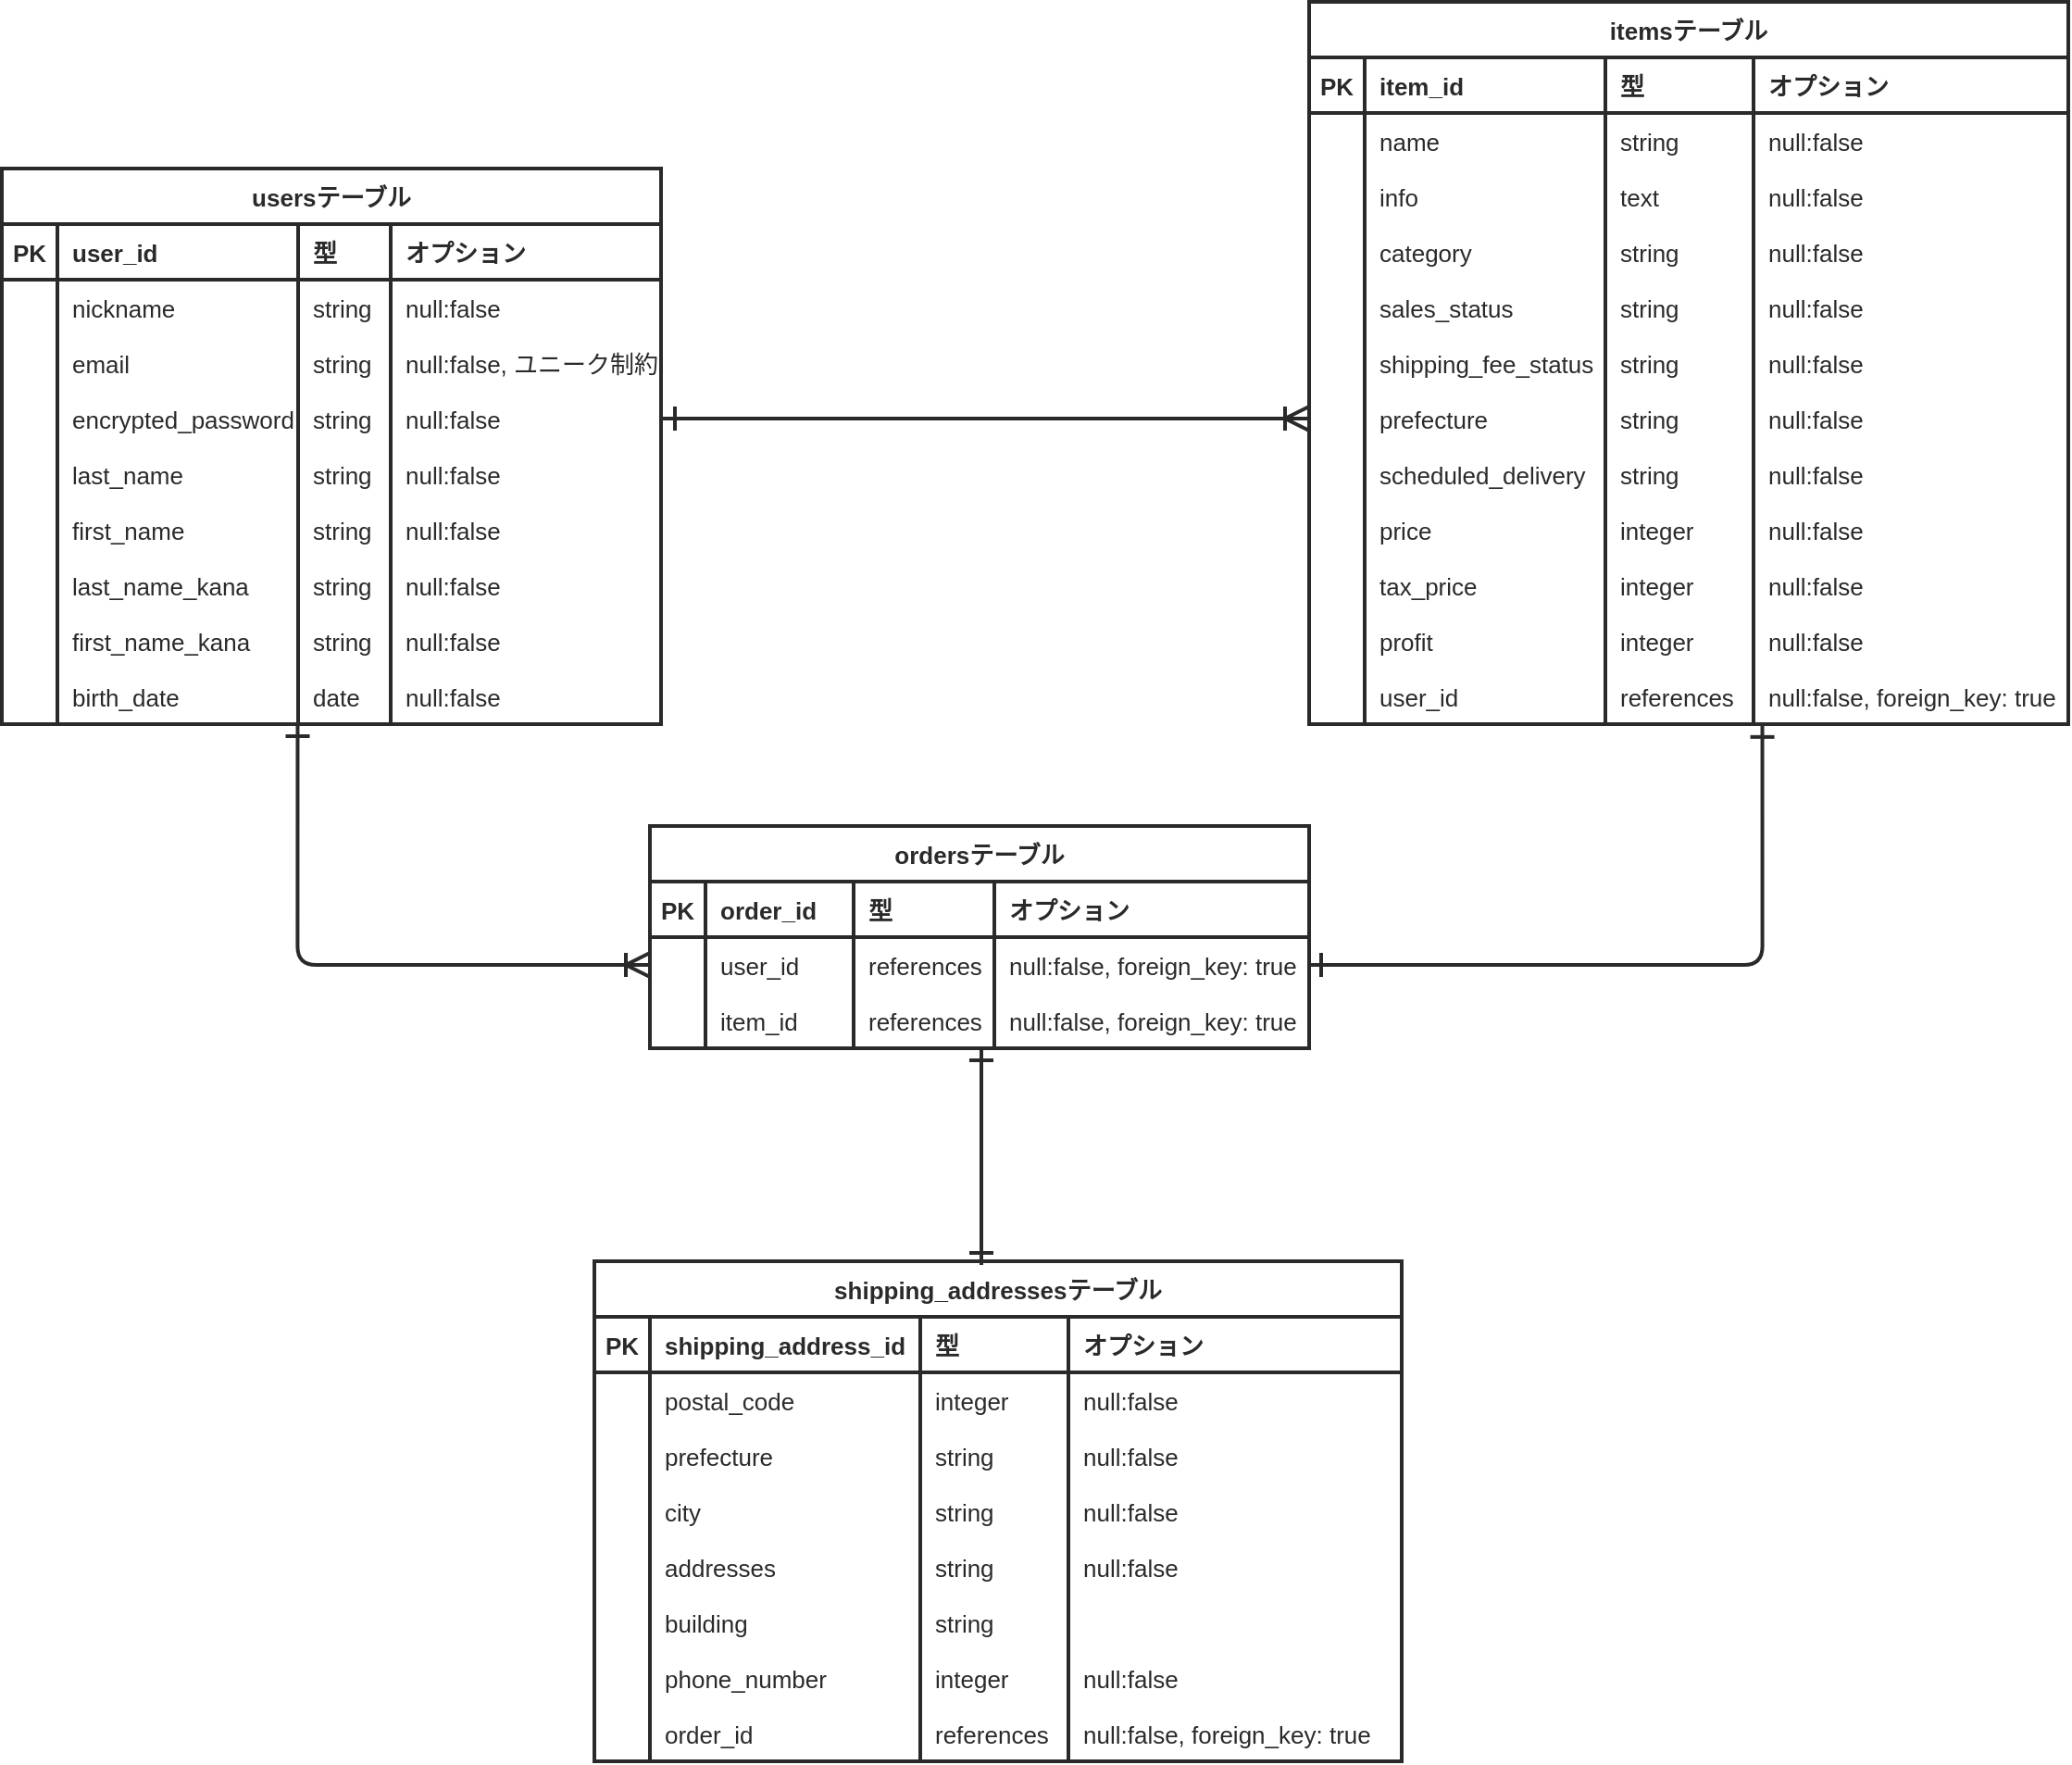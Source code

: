 <mxfile>
    <diagram id="HP16Yl0xbxl8iG3GpK2B" name="ページ1">
        <mxGraphModel dx="1555" dy="680" grid="1" gridSize="10" guides="1" tooltips="1" connect="1" arrows="1" fold="1" page="1" pageScale="1" pageWidth="827" pageHeight="1169" background="#FFFFFF" math="0" shadow="0">
            <root>
                <mxCell id="0"/>
                <mxCell id="1" parent="0"/>
                <mxCell id="45" value="usersテーブル" style="shape=table;startSize=30;container=1;collapsible=1;childLayout=tableLayout;fixedRows=1;rowLines=0;fontStyle=1;align=center;resizeLast=1;perimeterSpacing=1;fontColor=#2A2A2A;strokeColor=#2A2A2A;fontSize=13;strokeWidth=2;" parent="1" vertex="1">
                    <mxGeometry x="-106" y="170" width="356" height="300" as="geometry"/>
                </mxCell>
                <mxCell id="46" value="" style="shape=partialRectangle;collapsible=0;dropTarget=0;pointerEvents=0;fillColor=none;top=0;left=0;bottom=1;right=0;points=[[0,0.5],[1,0.5]];portConstraint=eastwest;perimeterSpacing=1;fontColor=#2A2A2A;strokeColor=#2A2A2A;fontSize=13;strokeWidth=2;" parent="45" vertex="1">
                    <mxGeometry y="30" width="356" height="30" as="geometry"/>
                </mxCell>
                <mxCell id="47" value="PK" style="shape=partialRectangle;connectable=0;fillColor=none;top=0;left=0;bottom=0;right=0;fontStyle=1;overflow=hidden;perimeterSpacing=1;fontColor=#2A2A2A;strokeColor=#2A2A2A;fontSize=13;strokeWidth=2;" parent="46" vertex="1">
                    <mxGeometry width="30" height="30" as="geometry"/>
                </mxCell>
                <mxCell id="48" value="user_id" style="shape=partialRectangle;connectable=0;fillColor=none;top=0;left=0;bottom=0;right=0;align=left;spacingLeft=6;fontStyle=1;overflow=hidden;perimeterSpacing=1;fontColor=#2A2A2A;strokeColor=#2A2A2A;fontSize=13;strokeWidth=2;" parent="46" vertex="1">
                    <mxGeometry x="30" width="130" height="30" as="geometry"/>
                </mxCell>
                <mxCell id="79" value="型" style="shape=partialRectangle;connectable=0;fillColor=none;top=0;left=0;bottom=0;right=0;align=left;spacingLeft=6;fontStyle=1;overflow=hidden;perimeterSpacing=1;fontColor=#2A2A2A;strokeColor=#2A2A2A;fontSize=13;strokeWidth=2;" parent="46" vertex="1">
                    <mxGeometry x="160" width="50" height="30" as="geometry"/>
                </mxCell>
                <mxCell id="88" value="オプション" style="shape=partialRectangle;connectable=0;fillColor=none;top=0;left=0;bottom=0;right=0;align=left;spacingLeft=6;fontStyle=1;overflow=hidden;perimeterSpacing=1;fontColor=#2A2A2A;strokeColor=#2A2A2A;fontSize=13;strokeWidth=2;" parent="46" vertex="1">
                    <mxGeometry x="210" width="146" height="30" as="geometry"/>
                </mxCell>
                <mxCell id="49" value="" style="shape=partialRectangle;collapsible=0;dropTarget=0;pointerEvents=0;fillColor=none;top=0;left=0;bottom=0;right=0;points=[[0,0.5],[1,0.5]];portConstraint=eastwest;perimeterSpacing=1;fontColor=#2A2A2A;strokeColor=#2A2A2A;fontSize=13;strokeWidth=2;" parent="45" vertex="1">
                    <mxGeometry y="60" width="356" height="30" as="geometry"/>
                </mxCell>
                <mxCell id="50" value="" style="shape=partialRectangle;connectable=0;fillColor=none;top=0;left=0;bottom=0;right=0;editable=1;overflow=hidden;perimeterSpacing=1;fontColor=#2A2A2A;strokeColor=#2A2A2A;fontSize=13;strokeWidth=2;" parent="49" vertex="1">
                    <mxGeometry width="30" height="30" as="geometry"/>
                </mxCell>
                <mxCell id="51" value="nickname" style="shape=partialRectangle;connectable=0;fillColor=none;top=0;left=0;bottom=0;right=0;align=left;spacingLeft=6;overflow=hidden;fontStyle=0;labelBorderColor=none;strokeWidth=2;perimeterSpacing=1;fontColor=#2A2A2A;strokeColor=#2A2A2A;fontSize=13;" parent="49" vertex="1">
                    <mxGeometry x="30" width="130" height="30" as="geometry"/>
                </mxCell>
                <mxCell id="80" value="string" style="shape=partialRectangle;connectable=0;fillColor=none;top=0;left=0;bottom=0;right=0;align=left;spacingLeft=6;overflow=hidden;fontStyle=0;labelBorderColor=none;strokeWidth=2;perimeterSpacing=1;fontColor=#2A2A2A;strokeColor=#2A2A2A;fontSize=13;" parent="49" vertex="1">
                    <mxGeometry x="160" width="50" height="30" as="geometry"/>
                </mxCell>
                <mxCell id="89" value="null:false" style="shape=partialRectangle;connectable=0;fillColor=none;top=0;left=0;bottom=0;right=0;align=left;spacingLeft=6;overflow=hidden;fontStyle=0;labelBorderColor=none;strokeWidth=2;perimeterSpacing=1;fontColor=#2A2A2A;strokeColor=#2A2A2A;fontSize=13;" parent="49" vertex="1">
                    <mxGeometry x="210" width="146" height="30" as="geometry"/>
                </mxCell>
                <mxCell id="52" value="" style="shape=partialRectangle;collapsible=0;dropTarget=0;pointerEvents=0;fillColor=none;top=0;left=0;bottom=0;right=0;points=[[0,0.5],[1,0.5]];portConstraint=eastwest;perimeterSpacing=1;fontColor=#2A2A2A;strokeColor=#2A2A2A;fontSize=13;strokeWidth=2;" parent="45" vertex="1">
                    <mxGeometry y="90" width="356" height="30" as="geometry"/>
                </mxCell>
                <mxCell id="53" value="" style="shape=partialRectangle;connectable=0;fillColor=none;top=0;left=0;bottom=0;right=0;editable=1;overflow=hidden;perimeterSpacing=1;fontColor=#2A2A2A;strokeColor=#2A2A2A;fontSize=13;strokeWidth=2;" parent="52" vertex="1">
                    <mxGeometry width="30" height="30" as="geometry"/>
                </mxCell>
                <mxCell id="54" value="email" style="shape=partialRectangle;connectable=0;fillColor=none;top=0;left=0;bottom=0;right=0;align=left;spacingLeft=6;overflow=hidden;perimeterSpacing=1;fontColor=#2A2A2A;strokeColor=#2A2A2A;fontSize=13;strokeWidth=2;" parent="52" vertex="1">
                    <mxGeometry x="30" width="130" height="30" as="geometry"/>
                </mxCell>
                <mxCell id="81" value="string" style="shape=partialRectangle;connectable=0;fillColor=none;top=0;left=0;bottom=0;right=0;align=left;spacingLeft=6;overflow=hidden;perimeterSpacing=1;fontColor=#2A2A2A;strokeColor=#2A2A2A;fontSize=13;strokeWidth=2;" parent="52" vertex="1">
                    <mxGeometry x="160" width="50" height="30" as="geometry"/>
                </mxCell>
                <mxCell id="90" value="null:false, ユニーク制約" style="shape=partialRectangle;connectable=0;fillColor=none;top=0;left=0;bottom=0;right=0;align=left;spacingLeft=6;overflow=hidden;perimeterSpacing=1;fontColor=#2A2A2A;strokeColor=#2A2A2A;fontSize=13;strokeWidth=2;" parent="52" vertex="1">
                    <mxGeometry x="210" width="146" height="30" as="geometry"/>
                </mxCell>
                <mxCell id="55" value="" style="shape=partialRectangle;collapsible=0;dropTarget=0;pointerEvents=0;fillColor=none;top=0;left=0;bottom=0;right=0;points=[[0,0.5],[1,0.5]];portConstraint=eastwest;perimeterSpacing=1;fontColor=#2A2A2A;strokeColor=#2A2A2A;fontSize=13;strokeWidth=2;" parent="45" vertex="1">
                    <mxGeometry y="120" width="356" height="30" as="geometry"/>
                </mxCell>
                <mxCell id="56" value="" style="shape=partialRectangle;connectable=0;fillColor=none;top=0;left=0;bottom=0;right=0;editable=1;overflow=hidden;perimeterSpacing=1;fontColor=#2A2A2A;strokeColor=#2A2A2A;fontSize=13;strokeWidth=2;" parent="55" vertex="1">
                    <mxGeometry width="30" height="30" as="geometry"/>
                </mxCell>
                <mxCell id="57" value="encrypted_password" style="shape=partialRectangle;connectable=0;fillColor=none;top=0;left=0;bottom=0;right=0;align=left;spacingLeft=6;overflow=hidden;perimeterSpacing=1;fontColor=#2A2A2A;strokeColor=#2A2A2A;fontSize=13;strokeWidth=2;" parent="55" vertex="1">
                    <mxGeometry x="30" width="130" height="30" as="geometry"/>
                </mxCell>
                <mxCell id="82" value="string" style="shape=partialRectangle;connectable=0;fillColor=none;top=0;left=0;bottom=0;right=0;align=left;spacingLeft=6;overflow=hidden;perimeterSpacing=1;fontColor=#2A2A2A;strokeColor=#2A2A2A;fontSize=13;strokeWidth=2;" parent="55" vertex="1">
                    <mxGeometry x="160" width="50" height="30" as="geometry"/>
                </mxCell>
                <mxCell id="91" value="null:false" style="shape=partialRectangle;connectable=0;fillColor=none;top=0;left=0;bottom=0;right=0;align=left;spacingLeft=6;overflow=hidden;perimeterSpacing=1;fontColor=#2A2A2A;strokeColor=#2A2A2A;fontSize=13;strokeWidth=2;" parent="55" vertex="1">
                    <mxGeometry x="210" width="146" height="30" as="geometry"/>
                </mxCell>
                <mxCell id="70" style="shape=partialRectangle;collapsible=0;dropTarget=0;pointerEvents=0;fillColor=none;top=0;left=0;bottom=0;right=0;points=[[0,0.5],[1,0.5]];portConstraint=eastwest;perimeterSpacing=1;fontColor=#2A2A2A;strokeColor=#2A2A2A;fontSize=13;strokeWidth=2;" parent="45" vertex="1">
                    <mxGeometry y="150" width="356" height="30" as="geometry"/>
                </mxCell>
                <mxCell id="71" style="shape=partialRectangle;connectable=0;fillColor=none;top=0;left=0;bottom=0;right=0;editable=1;overflow=hidden;perimeterSpacing=1;fontColor=#2A2A2A;strokeColor=#2A2A2A;fontSize=13;strokeWidth=2;" parent="70" vertex="1">
                    <mxGeometry width="30" height="30" as="geometry"/>
                </mxCell>
                <mxCell id="72" value="last_name" style="shape=partialRectangle;connectable=0;fillColor=none;top=0;left=0;bottom=0;right=0;align=left;spacingLeft=6;overflow=hidden;perimeterSpacing=1;fontColor=#2A2A2A;strokeColor=#2A2A2A;fontSize=13;strokeWidth=2;" parent="70" vertex="1">
                    <mxGeometry x="30" width="130" height="30" as="geometry"/>
                </mxCell>
                <mxCell id="83" value="string" style="shape=partialRectangle;connectable=0;fillColor=none;top=0;left=0;bottom=0;right=0;align=left;spacingLeft=6;overflow=hidden;perimeterSpacing=1;fontColor=#2A2A2A;strokeColor=#2A2A2A;fontSize=13;strokeWidth=2;" parent="70" vertex="1">
                    <mxGeometry x="160" width="50" height="30" as="geometry"/>
                </mxCell>
                <mxCell id="92" value="null:false" style="shape=partialRectangle;connectable=0;fillColor=none;top=0;left=0;bottom=0;right=0;align=left;spacingLeft=6;overflow=hidden;perimeterSpacing=1;fontColor=#2A2A2A;strokeColor=#2A2A2A;fontSize=13;strokeWidth=2;" parent="70" vertex="1">
                    <mxGeometry x="210" width="146" height="30" as="geometry"/>
                </mxCell>
                <mxCell id="67" style="shape=partialRectangle;collapsible=0;dropTarget=0;pointerEvents=0;fillColor=none;top=0;left=0;bottom=0;right=0;points=[[0,0.5],[1,0.5]];portConstraint=eastwest;perimeterSpacing=1;fontColor=#2A2A2A;strokeColor=#2A2A2A;fontSize=13;strokeWidth=2;" parent="45" vertex="1">
                    <mxGeometry y="180" width="356" height="30" as="geometry"/>
                </mxCell>
                <mxCell id="68" style="shape=partialRectangle;connectable=0;fillColor=none;top=0;left=0;bottom=0;right=0;editable=1;overflow=hidden;perimeterSpacing=1;fontColor=#2A2A2A;strokeColor=#2A2A2A;fontSize=13;strokeWidth=2;" parent="67" vertex="1">
                    <mxGeometry width="30" height="30" as="geometry"/>
                </mxCell>
                <mxCell id="69" value="first_name" style="shape=partialRectangle;connectable=0;fillColor=none;top=0;left=0;bottom=0;right=0;align=left;spacingLeft=6;overflow=hidden;perimeterSpacing=1;fontColor=#2A2A2A;strokeColor=#2A2A2A;fontSize=13;strokeWidth=2;" parent="67" vertex="1">
                    <mxGeometry x="30" width="130" height="30" as="geometry"/>
                </mxCell>
                <mxCell id="84" value="string" style="shape=partialRectangle;connectable=0;fillColor=none;top=0;left=0;bottom=0;right=0;align=left;spacingLeft=6;overflow=hidden;perimeterSpacing=1;fontColor=#2A2A2A;strokeColor=#2A2A2A;fontSize=13;strokeWidth=2;" parent="67" vertex="1">
                    <mxGeometry x="160" width="50" height="30" as="geometry"/>
                </mxCell>
                <mxCell id="93" value="null:false" style="shape=partialRectangle;connectable=0;fillColor=none;top=0;left=0;bottom=0;right=0;align=left;spacingLeft=6;overflow=hidden;perimeterSpacing=1;fontColor=#2A2A2A;strokeColor=#2A2A2A;fontSize=13;strokeWidth=2;" parent="67" vertex="1">
                    <mxGeometry x="210" width="146" height="30" as="geometry"/>
                </mxCell>
                <mxCell id="64" style="shape=partialRectangle;collapsible=0;dropTarget=0;pointerEvents=0;fillColor=none;top=0;left=0;bottom=0;right=0;points=[[0,0.5],[1,0.5]];portConstraint=eastwest;perimeterSpacing=1;fontColor=#2A2A2A;strokeColor=#2A2A2A;fontSize=13;strokeWidth=2;" parent="45" vertex="1">
                    <mxGeometry y="210" width="356" height="30" as="geometry"/>
                </mxCell>
                <mxCell id="65" style="shape=partialRectangle;connectable=0;fillColor=none;top=0;left=0;bottom=0;right=0;editable=1;overflow=hidden;perimeterSpacing=1;fontColor=#2A2A2A;strokeColor=#2A2A2A;fontSize=13;strokeWidth=2;" parent="64" vertex="1">
                    <mxGeometry width="30" height="30" as="geometry"/>
                </mxCell>
                <mxCell id="66" value="last_name_kana" style="shape=partialRectangle;connectable=0;fillColor=none;top=0;left=0;bottom=0;right=0;align=left;spacingLeft=6;overflow=hidden;perimeterSpacing=1;fontColor=#2A2A2A;strokeColor=#2A2A2A;fontSize=13;strokeWidth=2;" parent="64" vertex="1">
                    <mxGeometry x="30" width="130" height="30" as="geometry"/>
                </mxCell>
                <mxCell id="85" value="string" style="shape=partialRectangle;connectable=0;fillColor=none;top=0;left=0;bottom=0;right=0;align=left;spacingLeft=6;overflow=hidden;perimeterSpacing=1;fontColor=#2A2A2A;strokeColor=#2A2A2A;fontSize=13;strokeWidth=2;" parent="64" vertex="1">
                    <mxGeometry x="160" width="50" height="30" as="geometry"/>
                </mxCell>
                <mxCell id="94" value="null:false" style="shape=partialRectangle;connectable=0;fillColor=none;top=0;left=0;bottom=0;right=0;align=left;spacingLeft=6;overflow=hidden;perimeterSpacing=1;fontColor=#2A2A2A;strokeColor=#2A2A2A;fontSize=13;strokeWidth=2;" parent="64" vertex="1">
                    <mxGeometry x="210" width="146" height="30" as="geometry"/>
                </mxCell>
                <mxCell id="61" style="shape=partialRectangle;collapsible=0;dropTarget=0;pointerEvents=0;fillColor=none;top=0;left=0;bottom=0;right=0;points=[[0,0.5],[1,0.5]];portConstraint=eastwest;perimeterSpacing=1;fontColor=#2A2A2A;strokeColor=#2A2A2A;fontSize=13;strokeWidth=2;" parent="45" vertex="1">
                    <mxGeometry y="240" width="356" height="30" as="geometry"/>
                </mxCell>
                <mxCell id="62" style="shape=partialRectangle;connectable=0;fillColor=none;top=0;left=0;bottom=0;right=0;editable=1;overflow=hidden;perimeterSpacing=1;fontColor=#2A2A2A;strokeColor=#2A2A2A;fontSize=13;strokeWidth=2;" parent="61" vertex="1">
                    <mxGeometry width="30" height="30" as="geometry"/>
                </mxCell>
                <mxCell id="63" value="first_name_kana" style="shape=partialRectangle;connectable=0;fillColor=none;top=0;left=0;bottom=0;right=0;align=left;spacingLeft=6;overflow=hidden;perimeterSpacing=1;fontColor=#2A2A2A;strokeColor=#2A2A2A;fontSize=13;strokeWidth=2;" parent="61" vertex="1">
                    <mxGeometry x="30" width="130" height="30" as="geometry"/>
                </mxCell>
                <mxCell id="86" value="string" style="shape=partialRectangle;connectable=0;fillColor=none;top=0;left=0;bottom=0;right=0;align=left;spacingLeft=6;overflow=hidden;perimeterSpacing=1;fontColor=#2A2A2A;strokeColor=#2A2A2A;fontSize=13;strokeWidth=2;" parent="61" vertex="1">
                    <mxGeometry x="160" width="50" height="30" as="geometry"/>
                </mxCell>
                <mxCell id="95" value="null:false" style="shape=partialRectangle;connectable=0;fillColor=none;top=0;left=0;bottom=0;right=0;align=left;spacingLeft=6;overflow=hidden;perimeterSpacing=1;fontColor=#2A2A2A;strokeColor=#2A2A2A;fontSize=13;strokeWidth=2;" parent="61" vertex="1">
                    <mxGeometry x="210" width="146" height="30" as="geometry"/>
                </mxCell>
                <mxCell id="58" style="shape=partialRectangle;collapsible=0;dropTarget=0;pointerEvents=0;fillColor=none;top=0;left=0;bottom=0;right=0;points=[[0,0.5],[1,0.5]];portConstraint=eastwest;perimeterSpacing=1;fontColor=#2A2A2A;strokeColor=#2A2A2A;fontSize=13;strokeWidth=2;" parent="45" vertex="1">
                    <mxGeometry y="270" width="356" height="30" as="geometry"/>
                </mxCell>
                <mxCell id="59" style="shape=partialRectangle;connectable=0;fillColor=none;top=0;left=0;bottom=0;right=0;editable=1;overflow=hidden;perimeterSpacing=1;fontColor=#2A2A2A;strokeColor=#2A2A2A;fontSize=13;strokeWidth=2;" parent="58" vertex="1">
                    <mxGeometry width="30" height="30" as="geometry"/>
                </mxCell>
                <mxCell id="60" value="birth_date" style="shape=partialRectangle;connectable=0;fillColor=none;top=0;left=0;bottom=0;right=0;align=left;spacingLeft=6;overflow=hidden;perimeterSpacing=1;fontColor=#2A2A2A;strokeColor=#2A2A2A;fontSize=13;strokeWidth=2;" parent="58" vertex="1">
                    <mxGeometry x="30" width="130" height="30" as="geometry"/>
                </mxCell>
                <mxCell id="87" value="date" style="shape=partialRectangle;connectable=0;fillColor=none;top=0;left=0;bottom=0;right=0;align=left;spacingLeft=6;overflow=hidden;perimeterSpacing=1;fontColor=#2A2A2A;strokeColor=#2A2A2A;fontSize=13;strokeWidth=2;" parent="58" vertex="1">
                    <mxGeometry x="160" width="50" height="30" as="geometry"/>
                </mxCell>
                <mxCell id="96" value="null:false" style="shape=partialRectangle;connectable=0;fillColor=none;top=0;left=0;bottom=0;right=0;align=left;spacingLeft=6;overflow=hidden;perimeterSpacing=1;fontColor=#2A2A2A;strokeColor=#2A2A2A;fontSize=13;strokeWidth=2;" parent="58" vertex="1">
                    <mxGeometry x="210" width="146" height="30" as="geometry"/>
                </mxCell>
                <mxCell id="97" value="itemsテーブル" style="shape=table;startSize=30;container=1;collapsible=1;childLayout=tableLayout;fixedRows=1;rowLines=0;fontStyle=1;align=center;resizeLast=1;strokeWidth=2;labelBackgroundColor=none;fontColor=#2A2A2A;strokeColor=#2A2A2A;fontSize=13;" parent="1" vertex="1">
                    <mxGeometry x="600" y="80" width="410" height="390" as="geometry"/>
                </mxCell>
                <mxCell id="98" value="" style="shape=partialRectangle;collapsible=0;dropTarget=0;pointerEvents=0;fillColor=none;top=0;left=0;bottom=1;right=0;points=[[0,0.5],[1,0.5]];portConstraint=eastwest;fontColor=#2A2A2A;strokeColor=#2A2A2A;fontSize=13;strokeWidth=2;" parent="97" vertex="1">
                    <mxGeometry y="30" width="410" height="30" as="geometry"/>
                </mxCell>
                <mxCell id="99" value="PK" style="shape=partialRectangle;connectable=0;fillColor=none;top=0;left=0;bottom=0;right=0;fontStyle=1;overflow=hidden;fontColor=#2A2A2A;strokeColor=#2A2A2A;fontSize=13;strokeWidth=2;" parent="98" vertex="1">
                    <mxGeometry width="30" height="30" as="geometry"/>
                </mxCell>
                <mxCell id="100" value="item_id" style="shape=partialRectangle;connectable=0;fillColor=none;top=0;left=0;bottom=0;right=0;align=left;spacingLeft=6;fontStyle=1;overflow=hidden;fontColor=#2A2A2A;strokeColor=#2A2A2A;fontSize=13;strokeWidth=2;" parent="98" vertex="1">
                    <mxGeometry x="30" width="130" height="30" as="geometry"/>
                </mxCell>
                <mxCell id="134" value="型" style="shape=partialRectangle;connectable=0;fillColor=none;top=0;left=0;bottom=0;right=0;align=left;spacingLeft=6;fontStyle=1;overflow=hidden;fontColor=#2A2A2A;strokeColor=#2A2A2A;fontSize=13;strokeWidth=2;" parent="98" vertex="1">
                    <mxGeometry x="160" width="80" height="30" as="geometry"/>
                </mxCell>
                <mxCell id="146" value="オプション" style="shape=partialRectangle;connectable=0;fillColor=none;top=0;left=0;bottom=0;right=0;align=left;spacingLeft=6;fontStyle=1;overflow=hidden;fontColor=#2A2A2A;strokeColor=#2A2A2A;fontSize=13;strokeWidth=2;" parent="98" vertex="1">
                    <mxGeometry x="240" width="170" height="30" as="geometry"/>
                </mxCell>
                <mxCell id="101" value="" style="shape=partialRectangle;collapsible=0;dropTarget=0;pointerEvents=0;fillColor=none;top=0;left=0;bottom=0;right=0;points=[[0,0.5],[1,0.5]];portConstraint=eastwest;fontColor=#2A2A2A;strokeColor=#2A2A2A;fontSize=13;strokeWidth=2;" parent="97" vertex="1">
                    <mxGeometry y="60" width="410" height="30" as="geometry"/>
                </mxCell>
                <mxCell id="102" value="" style="shape=partialRectangle;connectable=0;fillColor=none;top=0;left=0;bottom=0;right=0;editable=1;overflow=hidden;fontColor=#2A2A2A;strokeColor=#2A2A2A;fontSize=13;strokeWidth=2;" parent="101" vertex="1">
                    <mxGeometry width="30" height="30" as="geometry"/>
                </mxCell>
                <mxCell id="103" value="name" style="shape=partialRectangle;connectable=0;fillColor=none;top=0;left=0;bottom=0;right=0;align=left;spacingLeft=6;overflow=hidden;fontColor=#2A2A2A;strokeColor=#2A2A2A;fontSize=13;strokeWidth=2;" parent="101" vertex="1">
                    <mxGeometry x="30" width="130" height="30" as="geometry"/>
                </mxCell>
                <mxCell id="135" value="string" style="shape=partialRectangle;connectable=0;fillColor=none;top=0;left=0;bottom=0;right=0;align=left;spacingLeft=6;overflow=hidden;fontColor=#2A2A2A;strokeColor=#2A2A2A;fontSize=13;strokeWidth=2;" parent="101" vertex="1">
                    <mxGeometry x="160" width="80" height="30" as="geometry"/>
                </mxCell>
                <mxCell id="147" value="null:false" style="shape=partialRectangle;connectable=0;fillColor=none;top=0;left=0;bottom=0;right=0;align=left;spacingLeft=6;overflow=hidden;fontColor=#2A2A2A;strokeColor=#2A2A2A;fontSize=13;strokeWidth=2;" parent="101" vertex="1">
                    <mxGeometry x="240" width="170" height="30" as="geometry"/>
                </mxCell>
                <mxCell id="104" value="" style="shape=partialRectangle;collapsible=0;dropTarget=0;pointerEvents=0;fillColor=none;top=0;left=0;bottom=0;right=0;points=[[0,0.5],[1,0.5]];portConstraint=eastwest;fontColor=#2A2A2A;strokeColor=#2A2A2A;fontSize=13;strokeWidth=2;" parent="97" vertex="1">
                    <mxGeometry y="90" width="410" height="30" as="geometry"/>
                </mxCell>
                <mxCell id="105" value="" style="shape=partialRectangle;connectable=0;fillColor=none;top=0;left=0;bottom=0;right=0;editable=1;overflow=hidden;fontColor=#2A2A2A;strokeColor=#2A2A2A;fontSize=13;strokeWidth=2;" parent="104" vertex="1">
                    <mxGeometry width="30" height="30" as="geometry"/>
                </mxCell>
                <mxCell id="106" value="info" style="shape=partialRectangle;connectable=0;fillColor=none;top=0;left=0;bottom=0;right=0;align=left;spacingLeft=6;overflow=hidden;fontColor=#2A2A2A;strokeColor=#2A2A2A;fontSize=13;strokeWidth=2;" parent="104" vertex="1">
                    <mxGeometry x="30" width="130" height="30" as="geometry"/>
                </mxCell>
                <mxCell id="136" value="text" style="shape=partialRectangle;connectable=0;fillColor=none;top=0;left=0;bottom=0;right=0;align=left;spacingLeft=6;overflow=hidden;fontColor=#2A2A2A;strokeColor=#2A2A2A;fontSize=13;strokeWidth=2;" parent="104" vertex="1">
                    <mxGeometry x="160" width="80" height="30" as="geometry"/>
                </mxCell>
                <mxCell id="148" value="null:false" style="shape=partialRectangle;connectable=0;fillColor=none;top=0;left=0;bottom=0;right=0;align=left;spacingLeft=6;overflow=hidden;fontColor=#2A2A2A;strokeColor=#2A2A2A;fontSize=13;strokeWidth=2;" parent="104" vertex="1">
                    <mxGeometry x="240" width="170" height="30" as="geometry"/>
                </mxCell>
                <mxCell id="107" value="" style="shape=partialRectangle;collapsible=0;dropTarget=0;pointerEvents=0;fillColor=none;top=0;left=0;bottom=0;right=0;points=[[0,0.5],[1,0.5]];portConstraint=eastwest;fontColor=#2A2A2A;strokeColor=#2A2A2A;fontSize=13;strokeWidth=2;" parent="97" vertex="1">
                    <mxGeometry y="120" width="410" height="30" as="geometry"/>
                </mxCell>
                <mxCell id="108" value="" style="shape=partialRectangle;connectable=0;fillColor=none;top=0;left=0;bottom=0;right=0;editable=1;overflow=hidden;fontColor=#2A2A2A;strokeColor=#2A2A2A;fontSize=13;strokeWidth=2;" parent="107" vertex="1">
                    <mxGeometry width="30" height="30" as="geometry"/>
                </mxCell>
                <mxCell id="109" value="category" style="shape=partialRectangle;connectable=0;fillColor=none;top=0;left=0;bottom=0;right=0;align=left;spacingLeft=6;overflow=hidden;fontColor=#2A2A2A;strokeColor=#2A2A2A;fontSize=13;strokeWidth=2;" parent="107" vertex="1">
                    <mxGeometry x="30" width="130" height="30" as="geometry"/>
                </mxCell>
                <mxCell id="137" value="string" style="shape=partialRectangle;connectable=0;fillColor=none;top=0;left=0;bottom=0;right=0;align=left;spacingLeft=6;overflow=hidden;fontColor=#2A2A2A;strokeColor=#2A2A2A;fontSize=13;strokeWidth=2;" parent="107" vertex="1">
                    <mxGeometry x="160" width="80" height="30" as="geometry"/>
                </mxCell>
                <mxCell id="149" value="null:false" style="shape=partialRectangle;connectable=0;fillColor=none;top=0;left=0;bottom=0;right=0;align=left;spacingLeft=6;overflow=hidden;fontColor=#2A2A2A;strokeColor=#2A2A2A;fontSize=13;strokeWidth=2;" parent="107" vertex="1">
                    <mxGeometry x="240" width="170" height="30" as="geometry"/>
                </mxCell>
                <mxCell id="116" value="" style="shape=partialRectangle;collapsible=0;dropTarget=0;pointerEvents=0;fillColor=none;top=0;left=0;bottom=0;right=0;points=[[0,0.5],[1,0.5]];portConstraint=eastwest;fontColor=#2A2A2A;strokeColor=#2A2A2A;fontSize=13;strokeWidth=2;" parent="97" vertex="1">
                    <mxGeometry y="150" width="410" height="30" as="geometry"/>
                </mxCell>
                <mxCell id="117" value="" style="shape=partialRectangle;connectable=0;fillColor=none;top=0;left=0;bottom=0;right=0;editable=1;overflow=hidden;fontColor=#2A2A2A;strokeColor=#2A2A2A;fontSize=13;strokeWidth=2;" parent="116" vertex="1">
                    <mxGeometry width="30" height="30" as="geometry"/>
                </mxCell>
                <mxCell id="118" value="sales_status" style="shape=partialRectangle;connectable=0;fillColor=none;top=0;left=0;bottom=0;right=0;align=left;spacingLeft=6;overflow=hidden;fontColor=#2A2A2A;strokeColor=#2A2A2A;fontSize=13;strokeWidth=2;" parent="116" vertex="1">
                    <mxGeometry x="30" width="130" height="30" as="geometry"/>
                </mxCell>
                <mxCell id="138" value="string" style="shape=partialRectangle;connectable=0;fillColor=none;top=0;left=0;bottom=0;right=0;align=left;spacingLeft=6;overflow=hidden;fontColor=#2A2A2A;strokeColor=#2A2A2A;fontSize=13;strokeWidth=2;" parent="116" vertex="1">
                    <mxGeometry x="160" width="80" height="30" as="geometry"/>
                </mxCell>
                <mxCell id="150" value="null:false" style="shape=partialRectangle;connectable=0;fillColor=none;top=0;left=0;bottom=0;right=0;align=left;spacingLeft=6;overflow=hidden;fontColor=#2A2A2A;strokeColor=#2A2A2A;fontSize=13;strokeWidth=2;" parent="116" vertex="1">
                    <mxGeometry x="240" width="170" height="30" as="geometry"/>
                </mxCell>
                <mxCell id="113" value="" style="shape=partialRectangle;collapsible=0;dropTarget=0;pointerEvents=0;fillColor=none;top=0;left=0;bottom=0;right=0;points=[[0,0.5],[1,0.5]];portConstraint=eastwest;fontColor=#2A2A2A;strokeColor=#2A2A2A;fontSize=13;strokeWidth=2;" parent="97" vertex="1">
                    <mxGeometry y="180" width="410" height="30" as="geometry"/>
                </mxCell>
                <mxCell id="114" value="" style="shape=partialRectangle;connectable=0;fillColor=none;top=0;left=0;bottom=0;right=0;editable=1;overflow=hidden;fontColor=#2A2A2A;strokeColor=#2A2A2A;fontSize=13;strokeWidth=2;" parent="113" vertex="1">
                    <mxGeometry width="30" height="30" as="geometry"/>
                </mxCell>
                <mxCell id="115" value="shipping_fee_status" style="shape=partialRectangle;connectable=0;fillColor=none;top=0;left=0;bottom=0;right=0;align=left;spacingLeft=6;overflow=hidden;fontColor=#2A2A2A;strokeColor=#2A2A2A;fontSize=13;strokeWidth=2;" parent="113" vertex="1">
                    <mxGeometry x="30" width="130" height="30" as="geometry"/>
                </mxCell>
                <mxCell id="139" value="string" style="shape=partialRectangle;connectable=0;fillColor=none;top=0;left=0;bottom=0;right=0;align=left;spacingLeft=6;overflow=hidden;fontColor=#2A2A2A;strokeColor=#2A2A2A;fontSize=13;strokeWidth=2;" parent="113" vertex="1">
                    <mxGeometry x="160" width="80" height="30" as="geometry"/>
                </mxCell>
                <mxCell id="151" value="null:false" style="shape=partialRectangle;connectable=0;fillColor=none;top=0;left=0;bottom=0;right=0;align=left;spacingLeft=6;overflow=hidden;fontColor=#2A2A2A;strokeColor=#2A2A2A;fontSize=13;strokeWidth=2;" parent="113" vertex="1">
                    <mxGeometry x="240" width="170" height="30" as="geometry"/>
                </mxCell>
                <mxCell id="110" style="shape=partialRectangle;collapsible=0;dropTarget=0;pointerEvents=0;fillColor=none;top=0;left=0;bottom=0;right=0;points=[[0,0.5],[1,0.5]];portConstraint=eastwest;fontColor=#2A2A2A;strokeColor=#2A2A2A;fontSize=13;strokeWidth=2;" parent="97" vertex="1">
                    <mxGeometry y="210" width="410" height="30" as="geometry"/>
                </mxCell>
                <mxCell id="111" style="shape=partialRectangle;connectable=0;fillColor=none;top=0;left=0;bottom=0;right=0;editable=1;overflow=hidden;fontColor=#2A2A2A;strokeColor=#2A2A2A;fontSize=13;strokeWidth=2;" parent="110" vertex="1">
                    <mxGeometry width="30" height="30" as="geometry"/>
                </mxCell>
                <mxCell id="112" value="prefecture" style="shape=partialRectangle;connectable=0;fillColor=none;top=0;left=0;bottom=0;right=0;align=left;spacingLeft=6;overflow=hidden;fontColor=#2A2A2A;strokeColor=#2A2A2A;fontSize=13;strokeWidth=2;" parent="110" vertex="1">
                    <mxGeometry x="30" width="130" height="30" as="geometry"/>
                </mxCell>
                <mxCell id="140" value="string" style="shape=partialRectangle;connectable=0;fillColor=none;top=0;left=0;bottom=0;right=0;align=left;spacingLeft=6;overflow=hidden;fontColor=#2A2A2A;strokeColor=#2A2A2A;fontSize=13;strokeWidth=2;" parent="110" vertex="1">
                    <mxGeometry x="160" width="80" height="30" as="geometry"/>
                </mxCell>
                <mxCell id="152" value="null:false" style="shape=partialRectangle;connectable=0;fillColor=none;top=0;left=0;bottom=0;right=0;align=left;spacingLeft=6;overflow=hidden;fontColor=#2A2A2A;strokeColor=#2A2A2A;fontSize=13;strokeWidth=2;" parent="110" vertex="1">
                    <mxGeometry x="240" width="170" height="30" as="geometry"/>
                </mxCell>
                <mxCell id="131" style="shape=partialRectangle;collapsible=0;dropTarget=0;pointerEvents=0;fillColor=none;top=0;left=0;bottom=0;right=0;points=[[0,0.5],[1,0.5]];portConstraint=eastwest;fontColor=#2A2A2A;strokeColor=#2A2A2A;fontSize=13;strokeWidth=2;" parent="97" vertex="1">
                    <mxGeometry y="240" width="410" height="30" as="geometry"/>
                </mxCell>
                <mxCell id="132" style="shape=partialRectangle;connectable=0;fillColor=none;top=0;left=0;bottom=0;right=0;editable=1;overflow=hidden;fontColor=#2A2A2A;strokeColor=#2A2A2A;fontSize=13;strokeWidth=2;" parent="131" vertex="1">
                    <mxGeometry width="30" height="30" as="geometry"/>
                </mxCell>
                <mxCell id="133" value="scheduled_delivery" style="shape=partialRectangle;connectable=0;fillColor=none;top=0;left=0;bottom=0;right=0;align=left;spacingLeft=6;overflow=hidden;fontColor=#2A2A2A;strokeColor=#2A2A2A;fontSize=13;strokeWidth=2;" parent="131" vertex="1">
                    <mxGeometry x="30" width="130" height="30" as="geometry"/>
                </mxCell>
                <mxCell id="141" value="string" style="shape=partialRectangle;connectable=0;fillColor=none;top=0;left=0;bottom=0;right=0;align=left;spacingLeft=6;overflow=hidden;fontColor=#2A2A2A;strokeColor=#2A2A2A;fontSize=13;strokeWidth=2;" parent="131" vertex="1">
                    <mxGeometry x="160" width="80" height="30" as="geometry"/>
                </mxCell>
                <mxCell id="153" value="null:false" style="shape=partialRectangle;connectable=0;fillColor=none;top=0;left=0;bottom=0;right=0;align=left;spacingLeft=6;overflow=hidden;fontColor=#2A2A2A;strokeColor=#2A2A2A;fontSize=13;strokeWidth=2;" parent="131" vertex="1">
                    <mxGeometry x="240" width="170" height="30" as="geometry"/>
                </mxCell>
                <mxCell id="128" style="shape=partialRectangle;collapsible=0;dropTarget=0;pointerEvents=0;fillColor=none;top=0;left=0;bottom=0;right=0;points=[[0,0.5],[1,0.5]];portConstraint=eastwest;fontColor=#2A2A2A;strokeColor=#2A2A2A;fontSize=13;strokeWidth=2;" parent="97" vertex="1">
                    <mxGeometry y="270" width="410" height="30" as="geometry"/>
                </mxCell>
                <mxCell id="129" style="shape=partialRectangle;connectable=0;fillColor=none;top=0;left=0;bottom=0;right=0;editable=1;overflow=hidden;fontColor=#2A2A2A;strokeColor=#2A2A2A;fontSize=13;strokeWidth=2;" parent="128" vertex="1">
                    <mxGeometry width="30" height="30" as="geometry"/>
                </mxCell>
                <mxCell id="130" value="price" style="shape=partialRectangle;connectable=0;fillColor=none;top=0;left=0;bottom=0;right=0;align=left;spacingLeft=6;overflow=hidden;fontColor=#2A2A2A;strokeColor=#2A2A2A;fontSize=13;strokeWidth=2;" parent="128" vertex="1">
                    <mxGeometry x="30" width="130" height="30" as="geometry"/>
                </mxCell>
                <mxCell id="142" value="integer" style="shape=partialRectangle;connectable=0;fillColor=none;top=0;left=0;bottom=0;right=0;align=left;spacingLeft=6;overflow=hidden;fontColor=#2A2A2A;strokeColor=#2A2A2A;fontSize=13;strokeWidth=2;" parent="128" vertex="1">
                    <mxGeometry x="160" width="80" height="30" as="geometry"/>
                </mxCell>
                <mxCell id="154" value="null:false" style="shape=partialRectangle;connectable=0;fillColor=none;top=0;left=0;bottom=0;right=0;align=left;spacingLeft=6;overflow=hidden;fontColor=#2A2A2A;strokeColor=#2A2A2A;fontSize=13;strokeWidth=2;" parent="128" vertex="1">
                    <mxGeometry x="240" width="170" height="30" as="geometry"/>
                </mxCell>
                <mxCell id="125" style="shape=partialRectangle;collapsible=0;dropTarget=0;pointerEvents=0;fillColor=none;top=0;left=0;bottom=0;right=0;points=[[0,0.5],[1,0.5]];portConstraint=eastwest;fontColor=#2A2A2A;strokeColor=#2A2A2A;fontSize=13;strokeWidth=2;" parent="97" vertex="1">
                    <mxGeometry y="300" width="410" height="30" as="geometry"/>
                </mxCell>
                <mxCell id="126" style="shape=partialRectangle;connectable=0;fillColor=none;top=0;left=0;bottom=0;right=0;editable=1;overflow=hidden;fontColor=#2A2A2A;strokeColor=#2A2A2A;fontSize=13;strokeWidth=2;" parent="125" vertex="1">
                    <mxGeometry width="30" height="30" as="geometry"/>
                </mxCell>
                <mxCell id="127" value="tax_price" style="shape=partialRectangle;connectable=0;fillColor=none;top=0;left=0;bottom=0;right=0;align=left;spacingLeft=6;overflow=hidden;fontColor=#2A2A2A;strokeColor=#2A2A2A;fontSize=13;strokeWidth=2;" parent="125" vertex="1">
                    <mxGeometry x="30" width="130" height="30" as="geometry"/>
                </mxCell>
                <mxCell id="143" value="integer" style="shape=partialRectangle;connectable=0;fillColor=none;top=0;left=0;bottom=0;right=0;align=left;spacingLeft=6;overflow=hidden;fontColor=#2A2A2A;strokeColor=#2A2A2A;fontSize=13;strokeWidth=2;" parent="125" vertex="1">
                    <mxGeometry x="160" width="80" height="30" as="geometry"/>
                </mxCell>
                <mxCell id="155" value="null:false" style="shape=partialRectangle;connectable=0;fillColor=none;top=0;left=0;bottom=0;right=0;align=left;spacingLeft=6;overflow=hidden;fontColor=#2A2A2A;strokeColor=#2A2A2A;fontSize=13;strokeWidth=2;" parent="125" vertex="1">
                    <mxGeometry x="240" width="170" height="30" as="geometry"/>
                </mxCell>
                <mxCell id="122" style="shape=partialRectangle;collapsible=0;dropTarget=0;pointerEvents=0;fillColor=none;top=0;left=0;bottom=0;right=0;points=[[0,0.5],[1,0.5]];portConstraint=eastwest;fontColor=#2A2A2A;strokeColor=#2A2A2A;fontSize=13;strokeWidth=2;" parent="97" vertex="1">
                    <mxGeometry y="330" width="410" height="30" as="geometry"/>
                </mxCell>
                <mxCell id="123" style="shape=partialRectangle;connectable=0;fillColor=none;top=0;left=0;bottom=0;right=0;editable=1;overflow=hidden;fontColor=#2A2A2A;strokeColor=#2A2A2A;fontSize=13;strokeWidth=2;" parent="122" vertex="1">
                    <mxGeometry width="30" height="30" as="geometry"/>
                </mxCell>
                <mxCell id="124" value="profit" style="shape=partialRectangle;connectable=0;fillColor=none;top=0;left=0;bottom=0;right=0;align=left;spacingLeft=6;overflow=hidden;fontColor=#2A2A2A;strokeColor=#2A2A2A;fontSize=13;strokeWidth=2;" parent="122" vertex="1">
                    <mxGeometry x="30" width="130" height="30" as="geometry"/>
                </mxCell>
                <mxCell id="144" value="integer" style="shape=partialRectangle;connectable=0;fillColor=none;top=0;left=0;bottom=0;right=0;align=left;spacingLeft=6;overflow=hidden;fontColor=#2A2A2A;strokeColor=#2A2A2A;fontSize=13;strokeWidth=2;" parent="122" vertex="1">
                    <mxGeometry x="160" width="80" height="30" as="geometry"/>
                </mxCell>
                <mxCell id="156" value="null:false" style="shape=partialRectangle;connectable=0;fillColor=none;top=0;left=0;bottom=0;right=0;align=left;spacingLeft=6;overflow=hidden;fontColor=#2A2A2A;strokeColor=#2A2A2A;fontSize=13;strokeWidth=2;" parent="122" vertex="1">
                    <mxGeometry x="240" width="170" height="30" as="geometry"/>
                </mxCell>
                <mxCell id="119" style="shape=partialRectangle;collapsible=0;dropTarget=0;pointerEvents=0;fillColor=none;top=0;left=0;bottom=0;right=0;points=[[0,0.5],[1,0.5]];portConstraint=eastwest;fontColor=#2A2A2A;strokeColor=#2A2A2A;fontSize=13;strokeWidth=2;" parent="97" vertex="1">
                    <mxGeometry y="360" width="410" height="30" as="geometry"/>
                </mxCell>
                <mxCell id="120" style="shape=partialRectangle;connectable=0;fillColor=none;top=0;left=0;bottom=0;right=0;editable=1;overflow=hidden;fontColor=#2A2A2A;strokeColor=#2A2A2A;fontSize=13;strokeWidth=2;" parent="119" vertex="1">
                    <mxGeometry width="30" height="30" as="geometry"/>
                </mxCell>
                <mxCell id="121" value="user_id" style="shape=partialRectangle;connectable=0;fillColor=none;top=0;left=0;bottom=0;right=0;align=left;spacingLeft=6;overflow=hidden;fontColor=#2A2A2A;strokeColor=#2A2A2A;fontSize=13;strokeWidth=2;" parent="119" vertex="1">
                    <mxGeometry x="30" width="130" height="30" as="geometry"/>
                </mxCell>
                <mxCell id="145" value="references" style="shape=partialRectangle;connectable=0;fillColor=none;top=0;left=0;bottom=0;right=0;align=left;spacingLeft=6;overflow=hidden;fontColor=#2A2A2A;strokeColor=#2A2A2A;fontSize=13;strokeWidth=2;" parent="119" vertex="1">
                    <mxGeometry x="160" width="80" height="30" as="geometry"/>
                </mxCell>
                <mxCell id="157" value="null:false, foreign_key: true" style="shape=partialRectangle;connectable=0;fillColor=none;top=0;left=0;bottom=0;right=0;align=left;spacingLeft=6;overflow=hidden;fontColor=#2A2A2A;strokeColor=#2A2A2A;fontSize=13;strokeWidth=2;" parent="119" vertex="1">
                    <mxGeometry x="240" width="170" height="30" as="geometry"/>
                </mxCell>
                <mxCell id="158" value="ordersテーブル" style="shape=table;startSize=30;container=1;collapsible=1;childLayout=tableLayout;fixedRows=1;rowLines=0;fontStyle=1;align=center;resizeLast=1;strokeWidth=2;strokeColor=#2A2A2A;fontSize=13;fontColor=#2A2A2A;" parent="1" vertex="1">
                    <mxGeometry x="244" y="525" width="356" height="120" as="geometry"/>
                </mxCell>
                <mxCell id="159" value="" style="shape=partialRectangle;collapsible=0;dropTarget=0;pointerEvents=0;fillColor=none;top=0;left=0;bottom=1;right=0;points=[[0,0.5],[1,0.5]];portConstraint=eastwest;fontColor=#2A2A2A;strokeColor=#2A2A2A;fontSize=13;strokeWidth=2;" parent="158" vertex="1">
                    <mxGeometry y="30" width="356" height="30" as="geometry"/>
                </mxCell>
                <mxCell id="160" value="PK" style="shape=partialRectangle;connectable=0;fillColor=none;top=0;left=0;bottom=0;right=0;fontStyle=1;overflow=hidden;fontColor=#2A2A2A;strokeColor=#2A2A2A;fontSize=13;strokeWidth=2;" parent="159" vertex="1">
                    <mxGeometry width="30" height="30" as="geometry"/>
                </mxCell>
                <mxCell id="161" value="order_id" style="shape=partialRectangle;connectable=0;fillColor=none;top=0;left=0;bottom=0;right=0;align=left;spacingLeft=6;fontStyle=1;overflow=hidden;fontColor=#2A2A2A;strokeColor=#2A2A2A;fontSize=13;strokeWidth=2;" parent="159" vertex="1">
                    <mxGeometry x="30" width="80" height="30" as="geometry"/>
                </mxCell>
                <mxCell id="171" value="型" style="shape=partialRectangle;connectable=0;fillColor=none;top=0;left=0;bottom=0;right=0;align=left;spacingLeft=6;fontStyle=1;overflow=hidden;fontColor=#2A2A2A;strokeColor=#2A2A2A;fontSize=13;strokeWidth=2;" parent="159" vertex="1">
                    <mxGeometry x="110" width="76" height="30" as="geometry"/>
                </mxCell>
                <mxCell id="174" value="オプション" style="shape=partialRectangle;connectable=0;fillColor=none;top=0;left=0;bottom=0;right=0;align=left;spacingLeft=6;fontStyle=1;overflow=hidden;fontColor=#2A2A2A;strokeColor=#2A2A2A;fontSize=13;strokeWidth=2;" parent="159" vertex="1">
                    <mxGeometry x="186" width="170" height="30" as="geometry"/>
                </mxCell>
                <mxCell id="162" value="" style="shape=partialRectangle;collapsible=0;dropTarget=0;pointerEvents=0;fillColor=none;top=0;left=0;bottom=0;right=0;points=[[0,0.5],[1,0.5]];portConstraint=eastwest;fontColor=#2A2A2A;strokeColor=#2A2A2A;fontSize=13;strokeWidth=2;" parent="158" vertex="1">
                    <mxGeometry y="60" width="356" height="30" as="geometry"/>
                </mxCell>
                <mxCell id="163" value="" style="shape=partialRectangle;connectable=0;fillColor=none;top=0;left=0;bottom=0;right=0;editable=1;overflow=hidden;fontColor=#2A2A2A;strokeColor=#2A2A2A;fontSize=13;strokeWidth=2;" parent="162" vertex="1">
                    <mxGeometry width="30" height="30" as="geometry"/>
                </mxCell>
                <mxCell id="164" value="user_id" style="shape=partialRectangle;connectable=0;fillColor=none;top=0;left=0;bottom=0;right=0;align=left;spacingLeft=6;overflow=hidden;fontColor=#2A2A2A;strokeColor=#2A2A2A;fontSize=13;strokeWidth=2;" parent="162" vertex="1">
                    <mxGeometry x="30" width="80" height="30" as="geometry"/>
                </mxCell>
                <mxCell id="172" value="references" style="shape=partialRectangle;connectable=0;fillColor=none;top=0;left=0;bottom=0;right=0;align=left;spacingLeft=6;overflow=hidden;fontColor=#2A2A2A;strokeColor=#2A2A2A;fontSize=13;strokeWidth=2;" parent="162" vertex="1">
                    <mxGeometry x="110" width="76" height="30" as="geometry"/>
                </mxCell>
                <mxCell id="175" value="null:false, foreign_key: true" style="shape=partialRectangle;connectable=0;fillColor=none;top=0;left=0;bottom=0;right=0;align=left;spacingLeft=6;overflow=hidden;fontColor=#2A2A2A;strokeColor=#2A2A2A;fontSize=13;strokeWidth=2;" parent="162" vertex="1">
                    <mxGeometry x="186" width="170" height="30" as="geometry"/>
                </mxCell>
                <mxCell id="165" value="" style="shape=partialRectangle;collapsible=0;dropTarget=0;pointerEvents=0;fillColor=none;top=0;left=0;bottom=0;right=0;points=[[0,0.5],[1,0.5]];portConstraint=eastwest;fontColor=#2A2A2A;strokeColor=#2A2A2A;fontSize=13;strokeWidth=2;" parent="158" vertex="1">
                    <mxGeometry y="90" width="356" height="30" as="geometry"/>
                </mxCell>
                <mxCell id="166" value="" style="shape=partialRectangle;connectable=0;fillColor=none;top=0;left=0;bottom=0;right=0;editable=1;overflow=hidden;fontColor=#2A2A2A;strokeColor=#2A2A2A;fontSize=13;strokeWidth=2;" parent="165" vertex="1">
                    <mxGeometry width="30" height="30" as="geometry"/>
                </mxCell>
                <mxCell id="167" value="item_id" style="shape=partialRectangle;connectable=0;fillColor=none;top=0;left=0;bottom=0;right=0;align=left;spacingLeft=6;overflow=hidden;fontColor=#2A2A2A;strokeColor=#2A2A2A;fontSize=13;strokeWidth=2;" parent="165" vertex="1">
                    <mxGeometry x="30" width="80" height="30" as="geometry"/>
                </mxCell>
                <mxCell id="173" value="references" style="shape=partialRectangle;connectable=0;fillColor=none;top=0;left=0;bottom=0;right=0;align=left;spacingLeft=6;overflow=hidden;fontColor=#2A2A2A;strokeColor=#2A2A2A;fontSize=13;strokeWidth=2;" parent="165" vertex="1">
                    <mxGeometry x="110" width="76" height="30" as="geometry"/>
                </mxCell>
                <mxCell id="176" value="null:false, foreign_key: true" style="shape=partialRectangle;connectable=0;fillColor=none;top=0;left=0;bottom=0;right=0;align=left;spacingLeft=6;overflow=hidden;fontColor=#2A2A2A;strokeColor=#2A2A2A;fontSize=13;strokeWidth=2;" parent="165" vertex="1">
                    <mxGeometry x="186" width="170" height="30" as="geometry"/>
                </mxCell>
                <mxCell id="177" value="shipping_addressesテーブル" style="shape=table;startSize=30;container=1;collapsible=1;childLayout=tableLayout;fixedRows=1;rowLines=0;fontStyle=1;align=center;resizeLast=1;strokeWidth=2;labelBackgroundColor=none;fontColor=#2A2A2A;strokeColor=#2A2A2A;fontSize=13;" parent="1" vertex="1">
                    <mxGeometry x="214" y="760" width="436" height="270" as="geometry"/>
                </mxCell>
                <mxCell id="178" value="" style="shape=partialRectangle;collapsible=0;dropTarget=0;pointerEvents=0;fillColor=none;top=0;left=0;bottom=1;right=0;points=[[0,0.5],[1,0.5]];portConstraint=eastwest;labelBackgroundColor=none;fontColor=#2A2A2A;strokeColor=#2A2A2A;fontSize=13;strokeWidth=2;" parent="177" vertex="1">
                    <mxGeometry y="30" width="436" height="30" as="geometry"/>
                </mxCell>
                <mxCell id="179" value="PK" style="shape=partialRectangle;connectable=0;fillColor=none;top=0;left=0;bottom=0;right=0;fontStyle=1;overflow=hidden;labelBackgroundColor=none;fontColor=#2A2A2A;strokeColor=#2A2A2A;fontSize=13;strokeWidth=2;" parent="178" vertex="1">
                    <mxGeometry width="30" height="30" as="geometry"/>
                </mxCell>
                <mxCell id="180" value="shipping_address_id" style="shape=partialRectangle;connectable=0;fillColor=none;top=0;left=0;bottom=0;right=0;align=left;spacingLeft=6;fontStyle=1;overflow=hidden;labelBackgroundColor=none;fontColor=#2A2A2A;strokeColor=#2A2A2A;fontSize=13;strokeWidth=2;" parent="178" vertex="1">
                    <mxGeometry x="30" width="146" height="30" as="geometry"/>
                </mxCell>
                <mxCell id="202" value="型" style="shape=partialRectangle;connectable=0;fillColor=none;top=0;left=0;bottom=0;right=0;align=left;spacingLeft=6;fontStyle=1;overflow=hidden;labelBackgroundColor=none;fontColor=#2A2A2A;strokeColor=#2A2A2A;fontSize=13;strokeWidth=2;" parent="178" vertex="1">
                    <mxGeometry x="176" width="80" height="30" as="geometry"/>
                </mxCell>
                <mxCell id="211" value="オプション" style="shape=partialRectangle;connectable=0;fillColor=none;top=0;left=0;bottom=0;right=0;align=left;spacingLeft=6;fontStyle=1;overflow=hidden;labelBackgroundColor=none;fontColor=#2A2A2A;strokeColor=#2A2A2A;fontSize=13;strokeWidth=2;" parent="178" vertex="1">
                    <mxGeometry x="256" width="180" height="30" as="geometry"/>
                </mxCell>
                <mxCell id="181" value="" style="shape=partialRectangle;collapsible=0;dropTarget=0;pointerEvents=0;fillColor=none;top=0;left=0;bottom=0;right=0;points=[[0,0.5],[1,0.5]];portConstraint=eastwest;labelBackgroundColor=none;fontColor=#2A2A2A;strokeColor=#2A2A2A;fontSize=13;strokeWidth=2;" parent="177" vertex="1">
                    <mxGeometry y="60" width="436" height="30" as="geometry"/>
                </mxCell>
                <mxCell id="182" value="" style="shape=partialRectangle;connectable=0;fillColor=none;top=0;left=0;bottom=0;right=0;editable=1;overflow=hidden;labelBackgroundColor=none;fontColor=#2A2A2A;strokeColor=#2A2A2A;fontSize=13;strokeWidth=2;" parent="181" vertex="1">
                    <mxGeometry width="30" height="30" as="geometry"/>
                </mxCell>
                <mxCell id="183" value="postal_code" style="shape=partialRectangle;connectable=0;fillColor=none;top=0;left=0;bottom=0;right=0;align=left;spacingLeft=6;overflow=hidden;labelBackgroundColor=none;fontColor=#2A2A2A;strokeColor=#2A2A2A;fontSize=13;strokeWidth=2;" parent="181" vertex="1">
                    <mxGeometry x="30" width="146" height="30" as="geometry"/>
                </mxCell>
                <mxCell id="203" value="integer" style="shape=partialRectangle;connectable=0;fillColor=none;top=0;left=0;bottom=0;right=0;align=left;spacingLeft=6;overflow=hidden;labelBackgroundColor=none;fontColor=#2A2A2A;strokeColor=#2A2A2A;fontSize=13;strokeWidth=2;" parent="181" vertex="1">
                    <mxGeometry x="176" width="80" height="30" as="geometry"/>
                </mxCell>
                <mxCell id="212" value="null:false" style="shape=partialRectangle;connectable=0;fillColor=none;top=0;left=0;bottom=0;right=0;align=left;spacingLeft=6;overflow=hidden;labelBackgroundColor=none;fontColor=#2A2A2A;strokeColor=#2A2A2A;fontSize=13;strokeWidth=2;" parent="181" vertex="1">
                    <mxGeometry x="256" width="180" height="30" as="geometry"/>
                </mxCell>
                <mxCell id="184" value="" style="shape=partialRectangle;collapsible=0;dropTarget=0;pointerEvents=0;fillColor=none;top=0;left=0;bottom=0;right=0;points=[[0,0.5],[1,0.5]];portConstraint=eastwest;labelBackgroundColor=none;fontColor=#2A2A2A;strokeColor=#2A2A2A;fontSize=13;strokeWidth=2;" parent="177" vertex="1">
                    <mxGeometry y="90" width="436" height="30" as="geometry"/>
                </mxCell>
                <mxCell id="185" value="" style="shape=partialRectangle;connectable=0;fillColor=none;top=0;left=0;bottom=0;right=0;editable=1;overflow=hidden;labelBackgroundColor=none;fontColor=#2A2A2A;strokeColor=#2A2A2A;fontSize=13;strokeWidth=2;" parent="184" vertex="1">
                    <mxGeometry width="30" height="30" as="geometry"/>
                </mxCell>
                <mxCell id="186" value="prefecture" style="shape=partialRectangle;connectable=0;fillColor=none;top=0;left=0;bottom=0;right=0;align=left;spacingLeft=6;overflow=hidden;labelBackgroundColor=none;fontColor=#2A2A2A;strokeColor=#2A2A2A;fontSize=13;strokeWidth=2;" parent="184" vertex="1">
                    <mxGeometry x="30" width="146" height="30" as="geometry"/>
                </mxCell>
                <mxCell id="204" value="string" style="shape=partialRectangle;connectable=0;fillColor=none;top=0;left=0;bottom=0;right=0;align=left;spacingLeft=6;overflow=hidden;labelBackgroundColor=none;fontColor=#2A2A2A;strokeColor=#2A2A2A;fontSize=13;strokeWidth=2;" parent="184" vertex="1">
                    <mxGeometry x="176" width="80" height="30" as="geometry"/>
                </mxCell>
                <mxCell id="213" value="null:false" style="shape=partialRectangle;connectable=0;fillColor=none;top=0;left=0;bottom=0;right=0;align=left;spacingLeft=6;overflow=hidden;labelBackgroundColor=none;fontColor=#2A2A2A;strokeColor=#2A2A2A;fontSize=13;strokeWidth=2;" parent="184" vertex="1">
                    <mxGeometry x="256" width="180" height="30" as="geometry"/>
                </mxCell>
                <mxCell id="187" value="" style="shape=partialRectangle;collapsible=0;dropTarget=0;pointerEvents=0;fillColor=none;top=0;left=0;bottom=0;right=0;points=[[0,0.5],[1,0.5]];portConstraint=eastwest;labelBackgroundColor=none;fontColor=#2A2A2A;strokeColor=#2A2A2A;fontSize=13;strokeWidth=2;" parent="177" vertex="1">
                    <mxGeometry y="120" width="436" height="30" as="geometry"/>
                </mxCell>
                <mxCell id="188" value="" style="shape=partialRectangle;connectable=0;fillColor=none;top=0;left=0;bottom=0;right=0;editable=1;overflow=hidden;labelBackgroundColor=none;fontColor=#2A2A2A;strokeColor=#2A2A2A;fontSize=13;strokeWidth=2;" parent="187" vertex="1">
                    <mxGeometry width="30" height="30" as="geometry"/>
                </mxCell>
                <mxCell id="189" value="city" style="shape=partialRectangle;connectable=0;fillColor=none;top=0;left=0;bottom=0;right=0;align=left;spacingLeft=6;overflow=hidden;labelBackgroundColor=none;fontColor=#2A2A2A;strokeColor=#2A2A2A;fontSize=13;strokeWidth=2;" parent="187" vertex="1">
                    <mxGeometry x="30" width="146" height="30" as="geometry"/>
                </mxCell>
                <mxCell id="205" value="string" style="shape=partialRectangle;connectable=0;fillColor=none;top=0;left=0;bottom=0;right=0;align=left;spacingLeft=6;overflow=hidden;labelBackgroundColor=none;fontColor=#2A2A2A;strokeColor=#2A2A2A;fontSize=13;strokeWidth=2;" parent="187" vertex="1">
                    <mxGeometry x="176" width="80" height="30" as="geometry"/>
                </mxCell>
                <mxCell id="214" value="null:false" style="shape=partialRectangle;connectable=0;fillColor=none;top=0;left=0;bottom=0;right=0;align=left;spacingLeft=6;overflow=hidden;labelBackgroundColor=none;fontColor=#2A2A2A;strokeColor=#2A2A2A;fontSize=13;strokeWidth=2;" parent="187" vertex="1">
                    <mxGeometry x="256" width="180" height="30" as="geometry"/>
                </mxCell>
                <mxCell id="199" style="shape=partialRectangle;collapsible=0;dropTarget=0;pointerEvents=0;fillColor=none;top=0;left=0;bottom=0;right=0;points=[[0,0.5],[1,0.5]];portConstraint=eastwest;labelBackgroundColor=none;fontColor=#2A2A2A;strokeColor=#2A2A2A;fontSize=13;strokeWidth=2;" parent="177" vertex="1">
                    <mxGeometry y="150" width="436" height="30" as="geometry"/>
                </mxCell>
                <mxCell id="200" style="shape=partialRectangle;connectable=0;fillColor=none;top=0;left=0;bottom=0;right=0;editable=1;overflow=hidden;labelBackgroundColor=none;fontColor=#2A2A2A;strokeColor=#2A2A2A;fontSize=13;strokeWidth=2;" parent="199" vertex="1">
                    <mxGeometry width="30" height="30" as="geometry"/>
                </mxCell>
                <mxCell id="201" value="addresses" style="shape=partialRectangle;connectable=0;fillColor=none;top=0;left=0;bottom=0;right=0;align=left;spacingLeft=6;overflow=hidden;labelBackgroundColor=none;fontColor=#2A2A2A;strokeColor=#2A2A2A;fontSize=13;strokeWidth=2;" parent="199" vertex="1">
                    <mxGeometry x="30" width="146" height="30" as="geometry"/>
                </mxCell>
                <mxCell id="206" value="string" style="shape=partialRectangle;connectable=0;fillColor=none;top=0;left=0;bottom=0;right=0;align=left;spacingLeft=6;overflow=hidden;labelBackgroundColor=none;fontColor=#2A2A2A;strokeColor=#2A2A2A;fontSize=13;strokeWidth=2;" parent="199" vertex="1">
                    <mxGeometry x="176" width="80" height="30" as="geometry"/>
                </mxCell>
                <mxCell id="215" value="null:false" style="shape=partialRectangle;connectable=0;fillColor=none;top=0;left=0;bottom=0;right=0;align=left;spacingLeft=6;overflow=hidden;labelBackgroundColor=none;fontColor=#2A2A2A;strokeColor=#2A2A2A;fontSize=13;strokeWidth=2;" parent="199" vertex="1">
                    <mxGeometry x="256" width="180" height="30" as="geometry"/>
                </mxCell>
                <mxCell id="196" style="shape=partialRectangle;collapsible=0;dropTarget=0;pointerEvents=0;fillColor=none;top=0;left=0;bottom=0;right=0;points=[[0,0.5],[1,0.5]];portConstraint=eastwest;labelBackgroundColor=none;fontColor=#2A2A2A;strokeColor=#2A2A2A;fontSize=13;strokeWidth=2;" parent="177" vertex="1">
                    <mxGeometry y="180" width="436" height="30" as="geometry"/>
                </mxCell>
                <mxCell id="197" style="shape=partialRectangle;connectable=0;fillColor=none;top=0;left=0;bottom=0;right=0;editable=1;overflow=hidden;labelBackgroundColor=none;fontColor=#2A2A2A;strokeColor=#2A2A2A;fontSize=13;strokeWidth=2;" parent="196" vertex="1">
                    <mxGeometry width="30" height="30" as="geometry"/>
                </mxCell>
                <mxCell id="198" value="building" style="shape=partialRectangle;connectable=0;fillColor=none;top=0;left=0;bottom=0;right=0;align=left;spacingLeft=6;overflow=hidden;labelBackgroundColor=none;fontColor=#2A2A2A;strokeColor=#2A2A2A;fontSize=13;strokeWidth=2;" parent="196" vertex="1">
                    <mxGeometry x="30" width="146" height="30" as="geometry"/>
                </mxCell>
                <mxCell id="207" value="string" style="shape=partialRectangle;connectable=0;fillColor=none;top=0;left=0;bottom=0;right=0;align=left;spacingLeft=6;overflow=hidden;labelBackgroundColor=none;fontColor=#2A2A2A;strokeColor=#2A2A2A;fontSize=13;strokeWidth=2;" parent="196" vertex="1">
                    <mxGeometry x="176" width="80" height="30" as="geometry"/>
                </mxCell>
                <mxCell id="216" value="" style="shape=partialRectangle;connectable=0;fillColor=none;top=0;left=0;bottom=0;right=0;align=left;spacingLeft=6;overflow=hidden;labelBackgroundColor=none;fontColor=#2A2A2A;strokeColor=#2A2A2A;fontSize=13;strokeWidth=2;" parent="196" vertex="1">
                    <mxGeometry x="256" width="180" height="30" as="geometry"/>
                </mxCell>
                <mxCell id="193" style="shape=partialRectangle;collapsible=0;dropTarget=0;pointerEvents=0;fillColor=none;top=0;left=0;bottom=0;right=0;points=[[0,0.5],[1,0.5]];portConstraint=eastwest;labelBackgroundColor=none;fontColor=#2A2A2A;strokeColor=#2A2A2A;fontSize=13;strokeWidth=2;" parent="177" vertex="1">
                    <mxGeometry y="210" width="436" height="30" as="geometry"/>
                </mxCell>
                <mxCell id="194" style="shape=partialRectangle;connectable=0;fillColor=none;top=0;left=0;bottom=0;right=0;editable=1;overflow=hidden;labelBackgroundColor=none;fontColor=#2A2A2A;strokeColor=#2A2A2A;fontSize=13;strokeWidth=2;" parent="193" vertex="1">
                    <mxGeometry width="30" height="30" as="geometry"/>
                </mxCell>
                <mxCell id="195" value="phone_number" style="shape=partialRectangle;connectable=0;fillColor=none;top=0;left=0;bottom=0;right=0;align=left;spacingLeft=6;overflow=hidden;labelBackgroundColor=none;fontColor=#2A2A2A;strokeColor=#2A2A2A;fontSize=13;strokeWidth=2;" parent="193" vertex="1">
                    <mxGeometry x="30" width="146" height="30" as="geometry"/>
                </mxCell>
                <mxCell id="208" value="integer" style="shape=partialRectangle;connectable=0;fillColor=none;top=0;left=0;bottom=0;right=0;align=left;spacingLeft=6;overflow=hidden;labelBackgroundColor=none;fontColor=#2A2A2A;strokeColor=#2A2A2A;fontSize=13;strokeWidth=2;" parent="193" vertex="1">
                    <mxGeometry x="176" width="80" height="30" as="geometry"/>
                </mxCell>
                <mxCell id="217" value="null:false" style="shape=partialRectangle;connectable=0;fillColor=none;top=0;left=0;bottom=0;right=0;align=left;spacingLeft=6;overflow=hidden;labelBackgroundColor=none;fontColor=#2A2A2A;strokeColor=#2A2A2A;fontSize=13;strokeWidth=2;" parent="193" vertex="1">
                    <mxGeometry x="256" width="180" height="30" as="geometry"/>
                </mxCell>
                <mxCell id="190" style="shape=partialRectangle;collapsible=0;dropTarget=0;pointerEvents=0;fillColor=none;top=0;left=0;bottom=0;right=0;points=[[0,0.5],[1,0.5]];portConstraint=eastwest;labelBackgroundColor=none;fontColor=#2A2A2A;strokeColor=#2A2A2A;fontSize=13;strokeWidth=2;" parent="177" vertex="1">
                    <mxGeometry y="240" width="436" height="30" as="geometry"/>
                </mxCell>
                <mxCell id="191" style="shape=partialRectangle;connectable=0;fillColor=none;top=0;left=0;bottom=0;right=0;editable=1;overflow=hidden;labelBackgroundColor=none;fontColor=#2A2A2A;strokeColor=#2A2A2A;fontSize=13;strokeWidth=2;" parent="190" vertex="1">
                    <mxGeometry width="30" height="30" as="geometry"/>
                </mxCell>
                <mxCell id="192" value="order_id" style="shape=partialRectangle;connectable=0;fillColor=none;top=0;left=0;bottom=0;right=0;align=left;spacingLeft=6;overflow=hidden;labelBackgroundColor=none;fontColor=#2A2A2A;strokeColor=#2A2A2A;fontSize=13;strokeWidth=2;" parent="190" vertex="1">
                    <mxGeometry x="30" width="146" height="30" as="geometry"/>
                </mxCell>
                <mxCell id="209" value="references" style="shape=partialRectangle;connectable=0;fillColor=none;top=0;left=0;bottom=0;right=0;align=left;spacingLeft=6;overflow=hidden;labelBackgroundColor=none;fontColor=#2A2A2A;strokeColor=#2A2A2A;fontSize=13;strokeWidth=2;" parent="190" vertex="1">
                    <mxGeometry x="176" width="80" height="30" as="geometry"/>
                </mxCell>
                <mxCell id="218" value="null:false, foreign_key: true" style="shape=partialRectangle;connectable=0;fillColor=none;top=0;left=0;bottom=0;right=0;align=left;spacingLeft=6;overflow=hidden;labelBackgroundColor=none;fontColor=#2A2A2A;strokeColor=#2A2A2A;fontSize=13;strokeWidth=2;" parent="190" vertex="1">
                    <mxGeometry x="256" width="180" height="30" as="geometry"/>
                </mxCell>
                <mxCell id="234" value="" style="edgeStyle=entityRelationEdgeStyle;fontSize=13;html=1;endArrow=ERoneToMany;strokeWidth=2;targetPerimeterSpacing=0;endSize=10;startSize=10;startArrow=ERone;startFill=0;sourcePerimeterSpacing=0;entryX=0;entryY=0.5;entryDx=0;entryDy=0;exitX=1;exitY=0.5;exitDx=0;exitDy=0;fontColor=#2A2A2A;strokeColor=#2A2A2A;" parent="1" source="55" target="110" edge="1">
                    <mxGeometry width="100" height="100" relative="1" as="geometry">
                        <mxPoint x="241" y="240" as="sourcePoint"/>
                        <mxPoint x="590" y="240" as="targetPoint"/>
                    </mxGeometry>
                </mxCell>
                <mxCell id="235" value="" style="edgeStyle=orthogonalEdgeStyle;fontSize=13;html=1;endArrow=ERoneToMany;strokeWidth=2;targetPerimeterSpacing=0;endSize=10;startSize=10;startArrow=ERone;startFill=0;sourcePerimeterSpacing=0;entryX=0;entryY=0.5;entryDx=0;entryDy=0;exitX=0.449;exitY=0.967;exitDx=0;exitDy=0;exitPerimeter=0;fontColor=#2A2A2A;strokeColor=#2A2A2A;" parent="1" source="58" target="162" edge="1">
                    <mxGeometry width="100" height="100" relative="1" as="geometry">
                        <mxPoint x="-30" y="520" as="sourcePoint"/>
                        <mxPoint x="240" y="600" as="targetPoint"/>
                    </mxGeometry>
                </mxCell>
                <mxCell id="236" value="" style="edgeStyle=orthogonalEdgeStyle;fontSize=13;html=1;endArrow=ERone;strokeWidth=2;targetPerimeterSpacing=0;endSize=10;startSize=10;startArrow=ERone;startFill=0;sourcePerimeterSpacing=0;exitX=1;exitY=0.5;exitDx=0;exitDy=0;endFill=0;entryX=0.597;entryY=1.014;entryDx=0;entryDy=0;entryPerimeter=0;fontColor=#2A2A2A;strokeColor=#2A2A2A;" parent="1" source="162" target="119" edge="1">
                    <mxGeometry width="100" height="100" relative="1" as="geometry">
                        <mxPoint x="614.0" y="600.01" as="sourcePoint"/>
                        <mxPoint x="784" y="600" as="targetPoint"/>
                    </mxGeometry>
                </mxCell>
                <mxCell id="237" value="" style="edgeStyle=orthogonalEdgeStyle;fontSize=13;html=1;endArrow=ERone;strokeWidth=2;targetPerimeterSpacing=0;endSize=10;startSize=10;startArrow=ERone;startFill=0;sourcePerimeterSpacing=0;endFill=0;fontColor=#2A2A2A;strokeColor=#2A2A2A;" parent="1" edge="1">
                    <mxGeometry width="100" height="100" relative="1" as="geometry">
                        <mxPoint x="423" y="645" as="sourcePoint"/>
                        <mxPoint x="423" y="762" as="targetPoint"/>
                        <Array as="points">
                            <mxPoint x="423" y="730"/>
                            <mxPoint x="423" y="730"/>
                        </Array>
                    </mxGeometry>
                </mxCell>
            </root>
        </mxGraphModel>
    </diagram>
</mxfile>